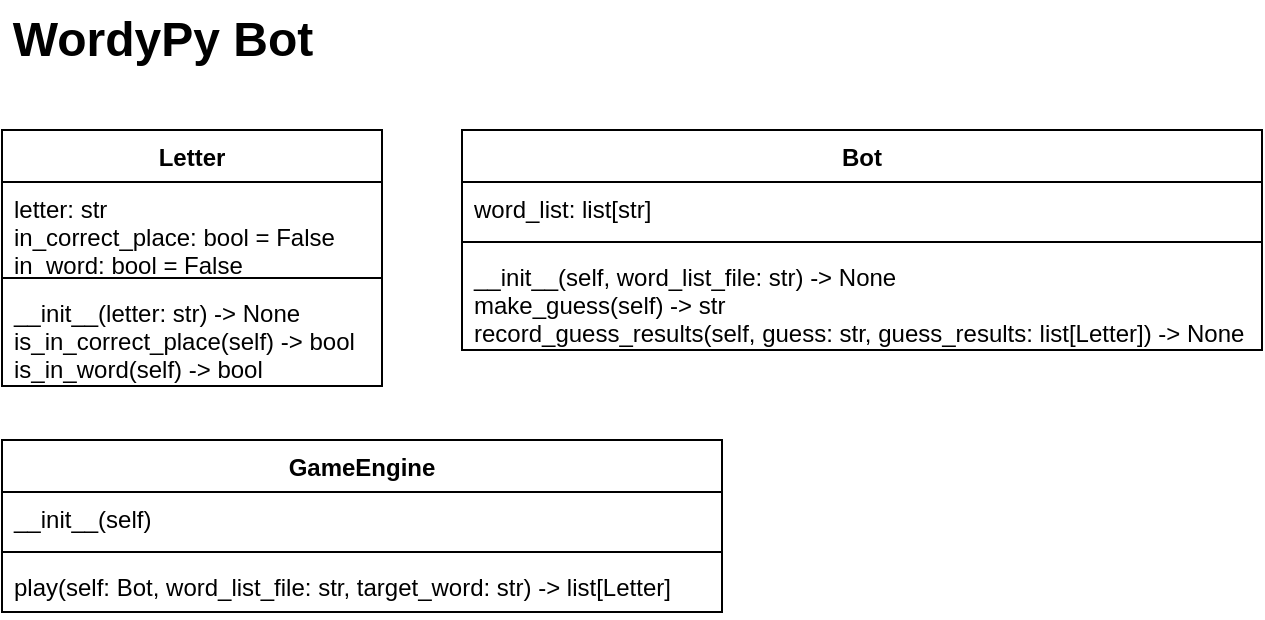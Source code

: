 <mxGraphModel dx="745" dy="292" grid="1" gridSize="10" guides="1" tooltips="1" connect="1" arrows="1" fold="1" page="1" pageScale="1" pageWidth="850" pageHeight="1100" background="#ffffff"><root><mxCell id="0"/><mxCell id="1" parent="0"/><mxCell id="2" value="Letter" style="swimlane;fontStyle=1;align=center;verticalAlign=top;childLayout=stackLayout;horizontal=1;startSize=26;horizontalStack=0;resizeParent=1;resizeParentMax=0;resizeLast=0;collapsible=1;marginBottom=0;swimlaneFillColor=#ffffff;" vertex="1" parent="1"><mxGeometry x="10" y="75" width="190" height="128" as="geometry"/></mxCell><mxCell id="3" value="letter: str&#10;in_correct_place: bool = False&#10;in_word: bool = False" style="text;strokeColor=none;fillColor=none;align=left;verticalAlign=top;spacingLeft=4;spacingRight=4;overflow=hidden;rotatable=0;points=[[0,0.5],[1,0.5]];portConstraint=eastwest;" vertex="1" parent="2"><mxGeometry y="26" width="190" height="44" as="geometry"/></mxCell><mxCell id="4" value="" style="line;strokeWidth=1;fillColor=none;align=left;verticalAlign=middle;spacingTop=-1;spacingLeft=3;spacingRight=3;rotatable=0;labelPosition=right;points=[];portConstraint=eastwest;" vertex="1" parent="2"><mxGeometry y="70" width="190" height="8" as="geometry"/></mxCell><mxCell id="5" value="__init__(letter: str) -&gt; None&#10;is_in_correct_place(self) -&gt; bool&#10;is_in_word(self) -&gt; bool&#10;" style="text;strokeColor=none;fillColor=none;align=left;verticalAlign=top;spacingLeft=4;spacingRight=4;overflow=hidden;rotatable=0;points=[[0,0.5],[1,0.5]];portConstraint=eastwest;" vertex="1" parent="2"><mxGeometry y="78" width="190" height="50" as="geometry"/></mxCell><mxCell id="6" value="Bot" style="swimlane;fontStyle=1;align=center;verticalAlign=top;childLayout=stackLayout;horizontal=1;startSize=26;horizontalStack=0;resizeParent=1;resizeParentMax=0;resizeLast=0;collapsible=1;marginBottom=0;swimlaneFillColor=#ffffff;" vertex="1" parent="1"><mxGeometry x="240" y="75" width="400" height="110" as="geometry"/></mxCell><mxCell id="7" value="word_list: list[str]" style="text;strokeColor=none;fillColor=none;align=left;verticalAlign=top;spacingLeft=4;spacingRight=4;overflow=hidden;rotatable=0;points=[[0,0.5],[1,0.5]];portConstraint=eastwest;" vertex="1" parent="6"><mxGeometry y="26" width="400" height="26" as="geometry"/></mxCell><mxCell id="8" value="" style="line;strokeWidth=1;fillColor=none;align=left;verticalAlign=middle;spacingTop=-1;spacingLeft=3;spacingRight=3;rotatable=0;labelPosition=right;points=[];portConstraint=eastwest;" vertex="1" parent="6"><mxGeometry y="52" width="400" height="8" as="geometry"/></mxCell><mxCell id="9" value="__init__(self, word_list_file: str) -&gt; None&#10;make_guess(self) -&gt; str&#10;record_guess_results(self, guess: str, guess_results: list[Letter]) -&gt; None" style="text;strokeColor=none;fillColor=none;align=left;verticalAlign=top;spacingLeft=4;spacingRight=4;overflow=hidden;rotatable=0;points=[[0,0.5],[1,0.5]];portConstraint=eastwest;" vertex="1" parent="6"><mxGeometry y="60" width="400" height="50" as="geometry"/></mxCell><mxCell id="10" value="WordyPy Bot" style="text;strokeColor=none;fillColor=none;html=1;fontSize=24;fontStyle=1;verticalAlign=middle;align=center;" vertex="1" parent="1"><mxGeometry x="10" y="10" width="160" height="40" as="geometry"/></mxCell><mxCell id="11" value="GameEngine" style="swimlane;fontStyle=1;align=center;verticalAlign=top;childLayout=stackLayout;horizontal=1;startSize=26;horizontalStack=0;resizeParent=1;resizeParentMax=0;resizeLast=0;collapsible=1;marginBottom=0;swimlaneFillColor=#ffffff;" vertex="1" parent="1"><mxGeometry x="10" y="230" width="360" height="86" as="geometry"/></mxCell><mxCell id="12" value="__init__(self)" style="text;strokeColor=none;fillColor=none;align=left;verticalAlign=top;spacingLeft=4;spacingRight=4;overflow=hidden;rotatable=0;points=[[0,0.5],[1,0.5]];portConstraint=eastwest;" vertex="1" parent="11"><mxGeometry y="26" width="360" height="26" as="geometry"/></mxCell><mxCell id="13" value="" style="line;strokeWidth=1;fillColor=none;align=left;verticalAlign=middle;spacingTop=-1;spacingLeft=3;spacingRight=3;rotatable=0;labelPosition=right;points=[];portConstraint=eastwest;" vertex="1" parent="11"><mxGeometry y="52" width="360" height="8" as="geometry"/></mxCell><mxCell id="14" value="play(self: Bot, word_list_file: str, target_word: str) -&gt; list[Letter]" style="text;strokeColor=none;fillColor=none;align=left;verticalAlign=top;spacingLeft=4;spacingRight=4;overflow=hidden;rotatable=0;points=[[0,0.5],[1,0.5]];portConstraint=eastwest;" vertex="1" parent="11"><mxGeometry y="60" width="360" height="26" as="geometry"/></mxCell></root></mxGraphModel>